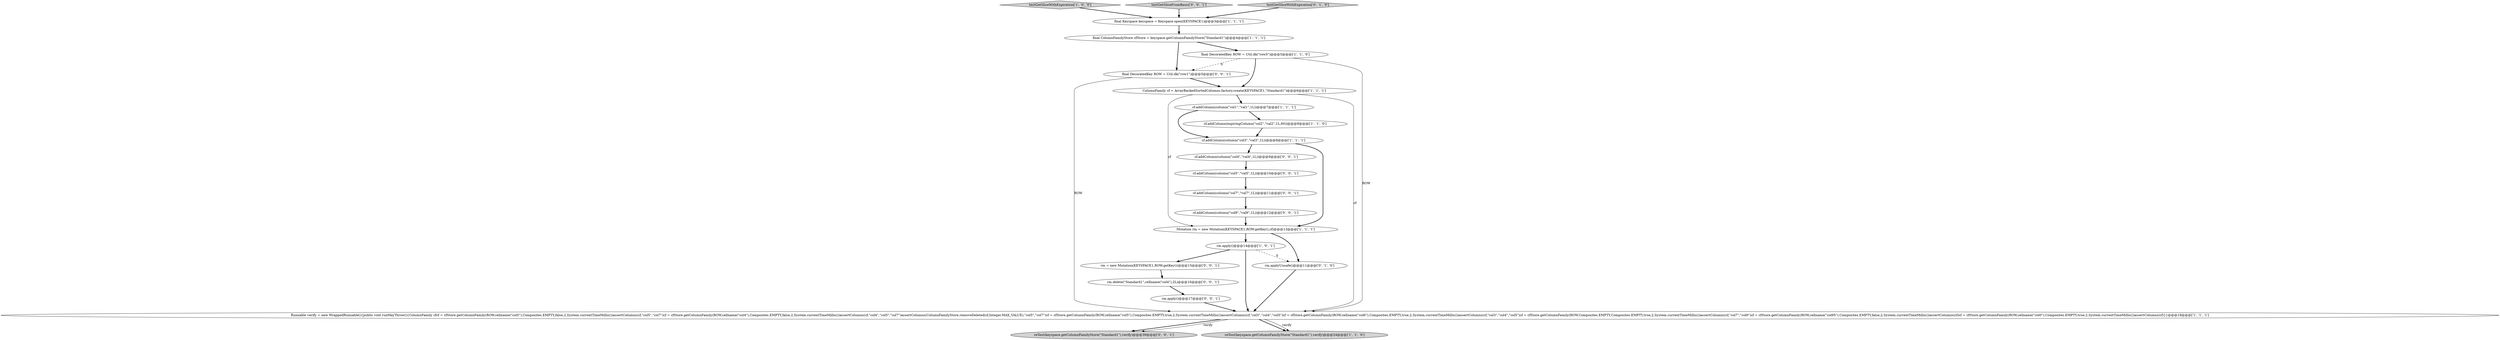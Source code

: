 digraph {
3 [style = filled, label = "rm.apply()@@@14@@@['1', '0', '1']", fillcolor = white, shape = ellipse image = "AAA0AAABBB1BBB"];
18 [style = filled, label = "reTest(keyspace.getColumnFamilyStore(\"Standard1\"),verify)@@@39@@@['0', '0', '1']", fillcolor = lightgray, shape = ellipse image = "AAA0AAABBB3BBB"];
19 [style = filled, label = "rm = new Mutation(KEYSPACE1,ROW.getKey())@@@15@@@['0', '0', '1']", fillcolor = white, shape = ellipse image = "AAA0AAABBB3BBB"];
16 [style = filled, label = "rm.delete(\"Standard1\",cellname(\"col4\"),2L)@@@16@@@['0', '0', '1']", fillcolor = white, shape = ellipse image = "AAA0AAABBB3BBB"];
11 [style = filled, label = "Runnable verify = new WrappedRunnable(){public void runMayThrow(){ColumnFamily cfcf = cfStore.getColumnFamily(ROW,cellname(\"col5\"),Composites.EMPTY,false,2,System.currentTimeMillis())assertColumns(cf,\"col5\",\"col7\")cf = cfStore.getColumnFamily(ROW,cellname(\"col4\"),Composites.EMPTY,false,2,System.currentTimeMillis())assertColumns(cf,\"col4\",\"col5\",\"col7\")assertColumns(ColumnFamilyStore.removeDeleted(cf,Integer.MAX_VALUE),\"col5\",\"col7\")cf = cfStore.getColumnFamily(ROW,cellname(\"col5\"),Composites.EMPTY,true,2,System.currentTimeMillis())assertColumns(cf,\"col3\",\"col4\",\"col5\")cf = cfStore.getColumnFamily(ROW,cellname(\"col6\"),Composites.EMPTY,true,2,System.currentTimeMillis())assertColumns(cf,\"col3\",\"col4\",\"col5\")cf = cfStore.getColumnFamily(ROW,Composites.EMPTY,Composites.EMPTY,true,2,System.currentTimeMillis())assertColumns(cf,\"col7\",\"col9\")cf = cfStore.getColumnFamily(ROW,cellname(\"col95\"),Composites.EMPTY,false,2,System.currentTimeMillis())assertColumns(cf)cf = cfStore.getColumnFamily(ROW,cellname(\"col0\"),Composites.EMPTY,true,2,System.currentTimeMillis())assertColumns(cf)}}@@@18@@@['1', '1', '1']", fillcolor = white, shape = ellipse image = "AAA0AAABBB1BBB"];
22 [style = filled, label = "final DecoratedKey ROW = Util.dk(\"row1\")@@@5@@@['0', '0', '1']", fillcolor = white, shape = ellipse image = "AAA0AAABBB3BBB"];
4 [style = filled, label = "reTest(keyspace.getColumnFamilyStore(\"Standard1\"),verify)@@@24@@@['1', '1', '0']", fillcolor = lightgray, shape = ellipse image = "AAA0AAABBB1BBB"];
0 [style = filled, label = "final Keyspace keyspace = Keyspace.open(KEYSPACE1)@@@3@@@['1', '1', '1']", fillcolor = white, shape = ellipse image = "AAA0AAABBB1BBB"];
8 [style = filled, label = "final ColumnFamilyStore cfStore = keyspace.getColumnFamilyStore(\"Standard1\")@@@4@@@['1', '1', '1']", fillcolor = white, shape = ellipse image = "AAA0AAABBB1BBB"];
20 [style = filled, label = "cf.addColumn(column(\"col4\",\"val4\",1L))@@@9@@@['0', '0', '1']", fillcolor = white, shape = ellipse image = "AAA0AAABBB3BBB"];
5 [style = filled, label = "ColumnFamily cf = ArrayBackedSortedColumns.factory.create(KEYSPACE1,\"Standard1\")@@@6@@@['1', '1', '1']", fillcolor = white, shape = ellipse image = "AAA0AAABBB1BBB"];
2 [style = filled, label = "Mutation rm = new Mutation(KEYSPACE1,ROW.getKey(),cf)@@@13@@@['1', '1', '1']", fillcolor = white, shape = ellipse image = "AAA0AAABBB1BBB"];
12 [style = filled, label = "rm.applyUnsafe()@@@11@@@['0', '1', '0']", fillcolor = white, shape = ellipse image = "AAA1AAABBB2BBB"];
6 [style = filled, label = "cf.addColumn(column(\"col1\",\"val1\",1L))@@@7@@@['1', '1', '1']", fillcolor = white, shape = ellipse image = "AAA0AAABBB1BBB"];
1 [style = filled, label = "cf.addColumn(column(\"col3\",\"val3\",1L))@@@8@@@['1', '1', '1']", fillcolor = white, shape = ellipse image = "AAA0AAABBB1BBB"];
17 [style = filled, label = "cf.addColumn(column(\"col9\",\"val9\",1L))@@@12@@@['0', '0', '1']", fillcolor = white, shape = ellipse image = "AAA0AAABBB3BBB"];
9 [style = filled, label = "final DecoratedKey ROW = Util.dk(\"row5\")@@@5@@@['1', '1', '0']", fillcolor = white, shape = ellipse image = "AAA0AAABBB1BBB"];
10 [style = filled, label = "testGetSliceWithExpiration['1', '0', '0']", fillcolor = lightgray, shape = diamond image = "AAA0AAABBB1BBB"];
7 [style = filled, label = "cf.addColumn(expiringColumn(\"col2\",\"val2\",1L,60))@@@8@@@['1', '1', '0']", fillcolor = white, shape = ellipse image = "AAA0AAABBB1BBB"];
21 [style = filled, label = "testGetSliceFromBasic['0', '0', '1']", fillcolor = lightgray, shape = diamond image = "AAA0AAABBB3BBB"];
15 [style = filled, label = "cf.addColumn(column(\"col5\",\"val5\",1L))@@@10@@@['0', '0', '1']", fillcolor = white, shape = ellipse image = "AAA0AAABBB3BBB"];
14 [style = filled, label = "cf.addColumn(column(\"col7\",\"val7\",1L))@@@11@@@['0', '0', '1']", fillcolor = white, shape = ellipse image = "AAA0AAABBB3BBB"];
13 [style = filled, label = "testGetSliceWithExpiration['0', '1', '0']", fillcolor = lightgray, shape = diamond image = "AAA0AAABBB2BBB"];
23 [style = filled, label = "rm.apply()@@@17@@@['0', '0', '1']", fillcolor = white, shape = ellipse image = "AAA0AAABBB3BBB"];
14->17 [style = bold, label=""];
9->11 [style = solid, label="ROW"];
11->4 [style = bold, label=""];
22->5 [style = bold, label=""];
3->11 [style = bold, label=""];
8->9 [style = bold, label=""];
11->4 [style = solid, label="verify"];
13->0 [style = bold, label=""];
20->15 [style = bold, label=""];
5->11 [style = solid, label="cf"];
11->18 [style = bold, label=""];
0->8 [style = bold, label=""];
23->11 [style = bold, label=""];
2->3 [style = bold, label=""];
19->16 [style = bold, label=""];
22->11 [style = solid, label="ROW"];
16->23 [style = bold, label=""];
15->14 [style = bold, label=""];
11->18 [style = solid, label="verify"];
8->22 [style = bold, label=""];
3->19 [style = bold, label=""];
12->11 [style = bold, label=""];
7->1 [style = bold, label=""];
6->7 [style = bold, label=""];
1->20 [style = bold, label=""];
21->0 [style = bold, label=""];
3->12 [style = dashed, label="0"];
5->6 [style = bold, label=""];
9->5 [style = bold, label=""];
6->1 [style = bold, label=""];
5->2 [style = solid, label="cf"];
1->2 [style = bold, label=""];
10->0 [style = bold, label=""];
2->12 [style = bold, label=""];
9->22 [style = dashed, label="0"];
17->2 [style = bold, label=""];
}
